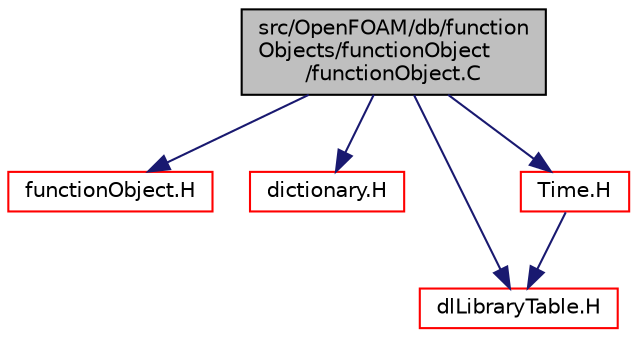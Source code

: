 digraph "src/OpenFOAM/db/functionObjects/functionObject/functionObject.C"
{
  bgcolor="transparent";
  edge [fontname="Helvetica",fontsize="10",labelfontname="Helvetica",labelfontsize="10"];
  node [fontname="Helvetica",fontsize="10",shape=record];
  Node1 [label="src/OpenFOAM/db/function\lObjects/functionObject\l/functionObject.C",height=0.2,width=0.4,color="black", fillcolor="grey75", style="filled", fontcolor="black"];
  Node1 -> Node2 [color="midnightblue",fontsize="10",style="solid",fontname="Helvetica"];
  Node2 [label="functionObject.H",height=0.2,width=0.4,color="red",URL="$a07892.html"];
  Node1 -> Node3 [color="midnightblue",fontsize="10",style="solid",fontname="Helvetica"];
  Node3 [label="dictionary.H",height=0.2,width=0.4,color="red",URL="$a07847.html"];
  Node1 -> Node4 [color="midnightblue",fontsize="10",style="solid",fontname="Helvetica"];
  Node4 [label="dlLibraryTable.H",height=0.2,width=0.4,color="red",URL="$a07879.html"];
  Node1 -> Node5 [color="midnightblue",fontsize="10",style="solid",fontname="Helvetica"];
  Node5 [label="Time.H",height=0.2,width=0.4,color="red",URL="$a08016.html"];
  Node5 -> Node4 [color="midnightblue",fontsize="10",style="solid",fontname="Helvetica"];
}
